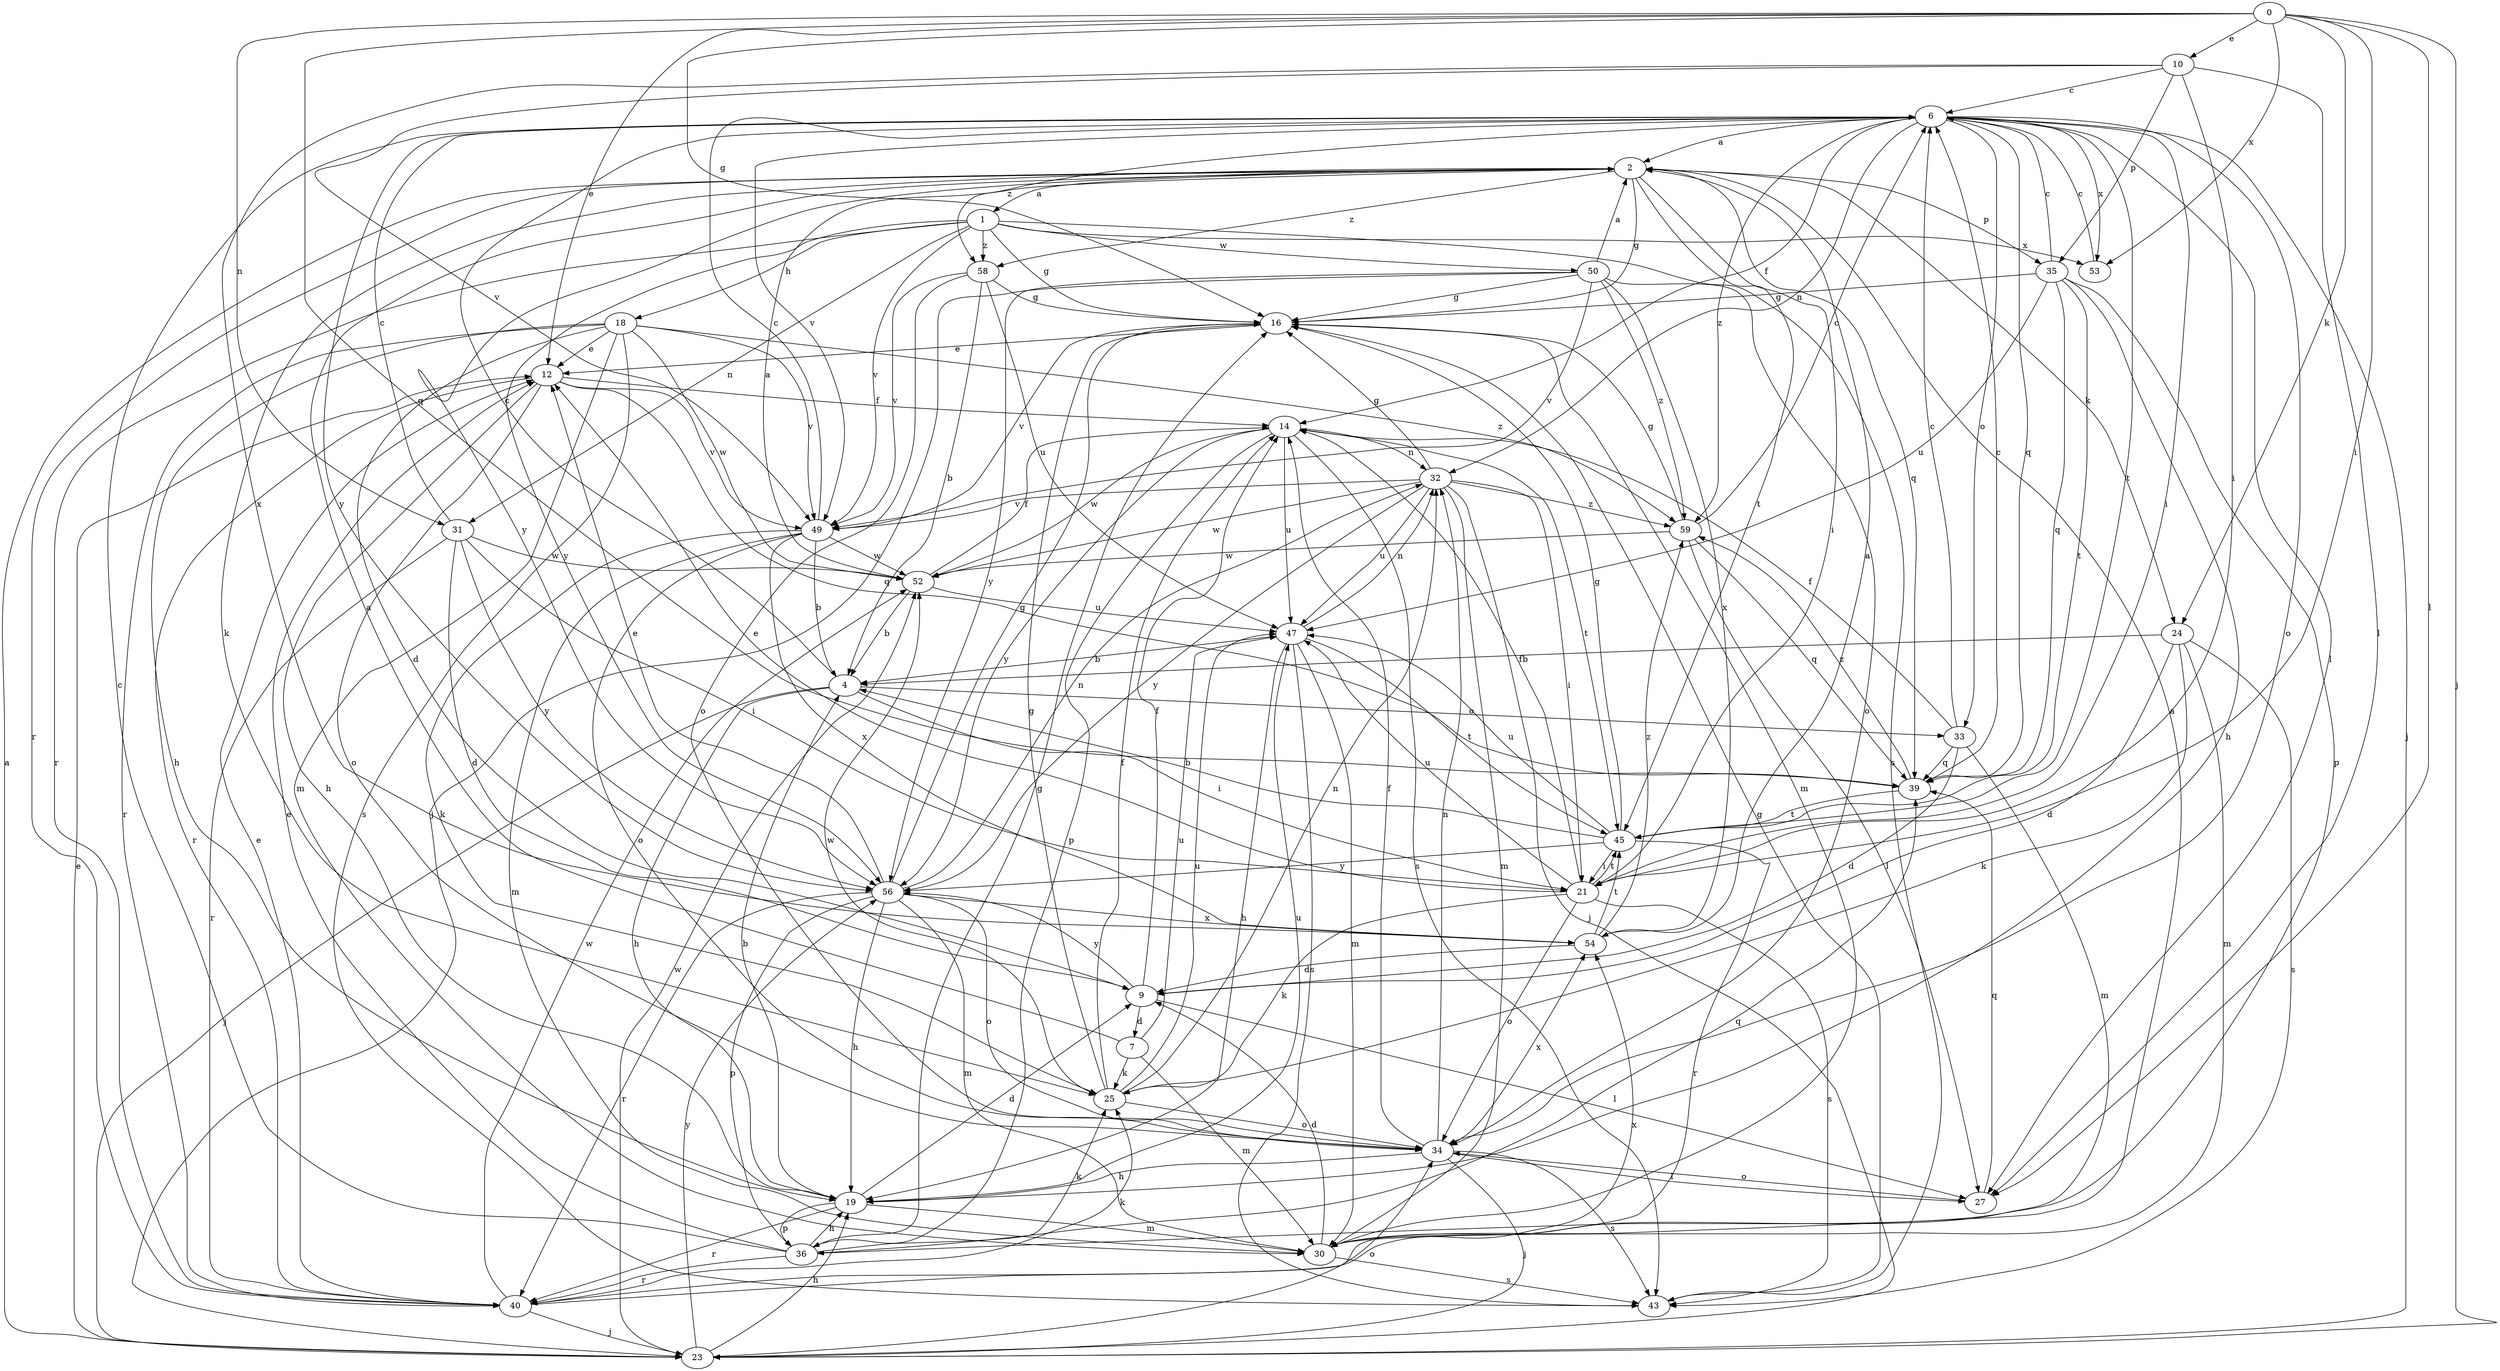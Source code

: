 strict digraph  {
0;
1;
2;
4;
6;
7;
9;
10;
12;
14;
16;
18;
19;
21;
23;
24;
25;
27;
30;
31;
32;
33;
34;
35;
36;
39;
40;
43;
45;
47;
49;
50;
52;
53;
54;
56;
58;
59;
0 -> 10  [label=e];
0 -> 12  [label=e];
0 -> 16  [label=g];
0 -> 21  [label=i];
0 -> 23  [label=j];
0 -> 24  [label=k];
0 -> 27  [label=l];
0 -> 31  [label=n];
0 -> 39  [label=q];
0 -> 53  [label=x];
1 -> 16  [label=g];
1 -> 18  [label=h];
1 -> 31  [label=n];
1 -> 40  [label=r];
1 -> 43  [label=s];
1 -> 49  [label=v];
1 -> 50  [label=w];
1 -> 53  [label=x];
1 -> 56  [label=y];
1 -> 58  [label=z];
2 -> 1  [label=a];
2 -> 16  [label=g];
2 -> 21  [label=i];
2 -> 24  [label=k];
2 -> 25  [label=k];
2 -> 35  [label=p];
2 -> 39  [label=q];
2 -> 40  [label=r];
2 -> 45  [label=t];
2 -> 56  [label=y];
2 -> 58  [label=z];
4 -> 6  [label=c];
4 -> 19  [label=h];
4 -> 21  [label=i];
4 -> 23  [label=j];
4 -> 33  [label=o];
6 -> 2  [label=a];
6 -> 14  [label=f];
6 -> 21  [label=i];
6 -> 23  [label=j];
6 -> 27  [label=l];
6 -> 32  [label=n];
6 -> 33  [label=o];
6 -> 34  [label=o];
6 -> 39  [label=q];
6 -> 45  [label=t];
6 -> 49  [label=v];
6 -> 53  [label=x];
6 -> 56  [label=y];
6 -> 58  [label=z];
6 -> 59  [label=z];
7 -> 2  [label=a];
7 -> 25  [label=k];
7 -> 30  [label=m];
7 -> 47  [label=u];
9 -> 7  [label=d];
9 -> 14  [label=f];
9 -> 27  [label=l];
9 -> 56  [label=y];
10 -> 6  [label=c];
10 -> 21  [label=i];
10 -> 27  [label=l];
10 -> 35  [label=p];
10 -> 49  [label=v];
10 -> 54  [label=x];
12 -> 14  [label=f];
12 -> 19  [label=h];
12 -> 34  [label=o];
12 -> 39  [label=q];
12 -> 40  [label=r];
12 -> 49  [label=v];
14 -> 32  [label=n];
14 -> 36  [label=p];
14 -> 43  [label=s];
14 -> 45  [label=t];
14 -> 47  [label=u];
14 -> 52  [label=w];
14 -> 56  [label=y];
16 -> 12  [label=e];
16 -> 30  [label=m];
16 -> 49  [label=v];
18 -> 9  [label=d];
18 -> 12  [label=e];
18 -> 19  [label=h];
18 -> 30  [label=m];
18 -> 40  [label=r];
18 -> 43  [label=s];
18 -> 49  [label=v];
18 -> 52  [label=w];
18 -> 59  [label=z];
19 -> 4  [label=b];
19 -> 9  [label=d];
19 -> 30  [label=m];
19 -> 36  [label=p];
19 -> 40  [label=r];
19 -> 47  [label=u];
21 -> 12  [label=e];
21 -> 14  [label=f];
21 -> 25  [label=k];
21 -> 34  [label=o];
21 -> 43  [label=s];
21 -> 45  [label=t];
21 -> 47  [label=u];
23 -> 2  [label=a];
23 -> 12  [label=e];
23 -> 19  [label=h];
23 -> 34  [label=o];
23 -> 52  [label=w];
23 -> 56  [label=y];
24 -> 4  [label=b];
24 -> 9  [label=d];
24 -> 25  [label=k];
24 -> 30  [label=m];
24 -> 43  [label=s];
25 -> 14  [label=f];
25 -> 16  [label=g];
25 -> 32  [label=n];
25 -> 34  [label=o];
25 -> 47  [label=u];
25 -> 52  [label=w];
27 -> 34  [label=o];
27 -> 39  [label=q];
30 -> 2  [label=a];
30 -> 9  [label=d];
30 -> 43  [label=s];
31 -> 6  [label=c];
31 -> 9  [label=d];
31 -> 21  [label=i];
31 -> 40  [label=r];
31 -> 52  [label=w];
31 -> 56  [label=y];
32 -> 16  [label=g];
32 -> 21  [label=i];
32 -> 23  [label=j];
32 -> 30  [label=m];
32 -> 47  [label=u];
32 -> 49  [label=v];
32 -> 52  [label=w];
32 -> 56  [label=y];
32 -> 59  [label=z];
33 -> 6  [label=c];
33 -> 9  [label=d];
33 -> 14  [label=f];
33 -> 30  [label=m];
33 -> 39  [label=q];
34 -> 14  [label=f];
34 -> 19  [label=h];
34 -> 23  [label=j];
34 -> 27  [label=l];
34 -> 32  [label=n];
34 -> 43  [label=s];
34 -> 54  [label=x];
35 -> 6  [label=c];
35 -> 16  [label=g];
35 -> 19  [label=h];
35 -> 36  [label=p];
35 -> 39  [label=q];
35 -> 45  [label=t];
35 -> 47  [label=u];
36 -> 6  [label=c];
36 -> 12  [label=e];
36 -> 16  [label=g];
36 -> 19  [label=h];
36 -> 25  [label=k];
36 -> 39  [label=q];
36 -> 40  [label=r];
39 -> 6  [label=c];
39 -> 45  [label=t];
39 -> 59  [label=z];
40 -> 12  [label=e];
40 -> 23  [label=j];
40 -> 25  [label=k];
40 -> 52  [label=w];
40 -> 54  [label=x];
43 -> 16  [label=g];
45 -> 4  [label=b];
45 -> 16  [label=g];
45 -> 21  [label=i];
45 -> 40  [label=r];
45 -> 47  [label=u];
45 -> 56  [label=y];
47 -> 4  [label=b];
47 -> 19  [label=h];
47 -> 30  [label=m];
47 -> 32  [label=n];
47 -> 43  [label=s];
47 -> 45  [label=t];
49 -> 4  [label=b];
49 -> 6  [label=c];
49 -> 25  [label=k];
49 -> 30  [label=m];
49 -> 34  [label=o];
49 -> 52  [label=w];
49 -> 54  [label=x];
50 -> 2  [label=a];
50 -> 16  [label=g];
50 -> 23  [label=j];
50 -> 34  [label=o];
50 -> 49  [label=v];
50 -> 54  [label=x];
50 -> 56  [label=y];
50 -> 59  [label=z];
52 -> 2  [label=a];
52 -> 4  [label=b];
52 -> 14  [label=f];
52 -> 47  [label=u];
53 -> 6  [label=c];
54 -> 2  [label=a];
54 -> 9  [label=d];
54 -> 45  [label=t];
54 -> 59  [label=z];
56 -> 12  [label=e];
56 -> 16  [label=g];
56 -> 19  [label=h];
56 -> 30  [label=m];
56 -> 32  [label=n];
56 -> 34  [label=o];
56 -> 36  [label=p];
56 -> 40  [label=r];
56 -> 54  [label=x];
58 -> 4  [label=b];
58 -> 16  [label=g];
58 -> 34  [label=o];
58 -> 47  [label=u];
58 -> 49  [label=v];
59 -> 6  [label=c];
59 -> 16  [label=g];
59 -> 27  [label=l];
59 -> 39  [label=q];
59 -> 52  [label=w];
}
